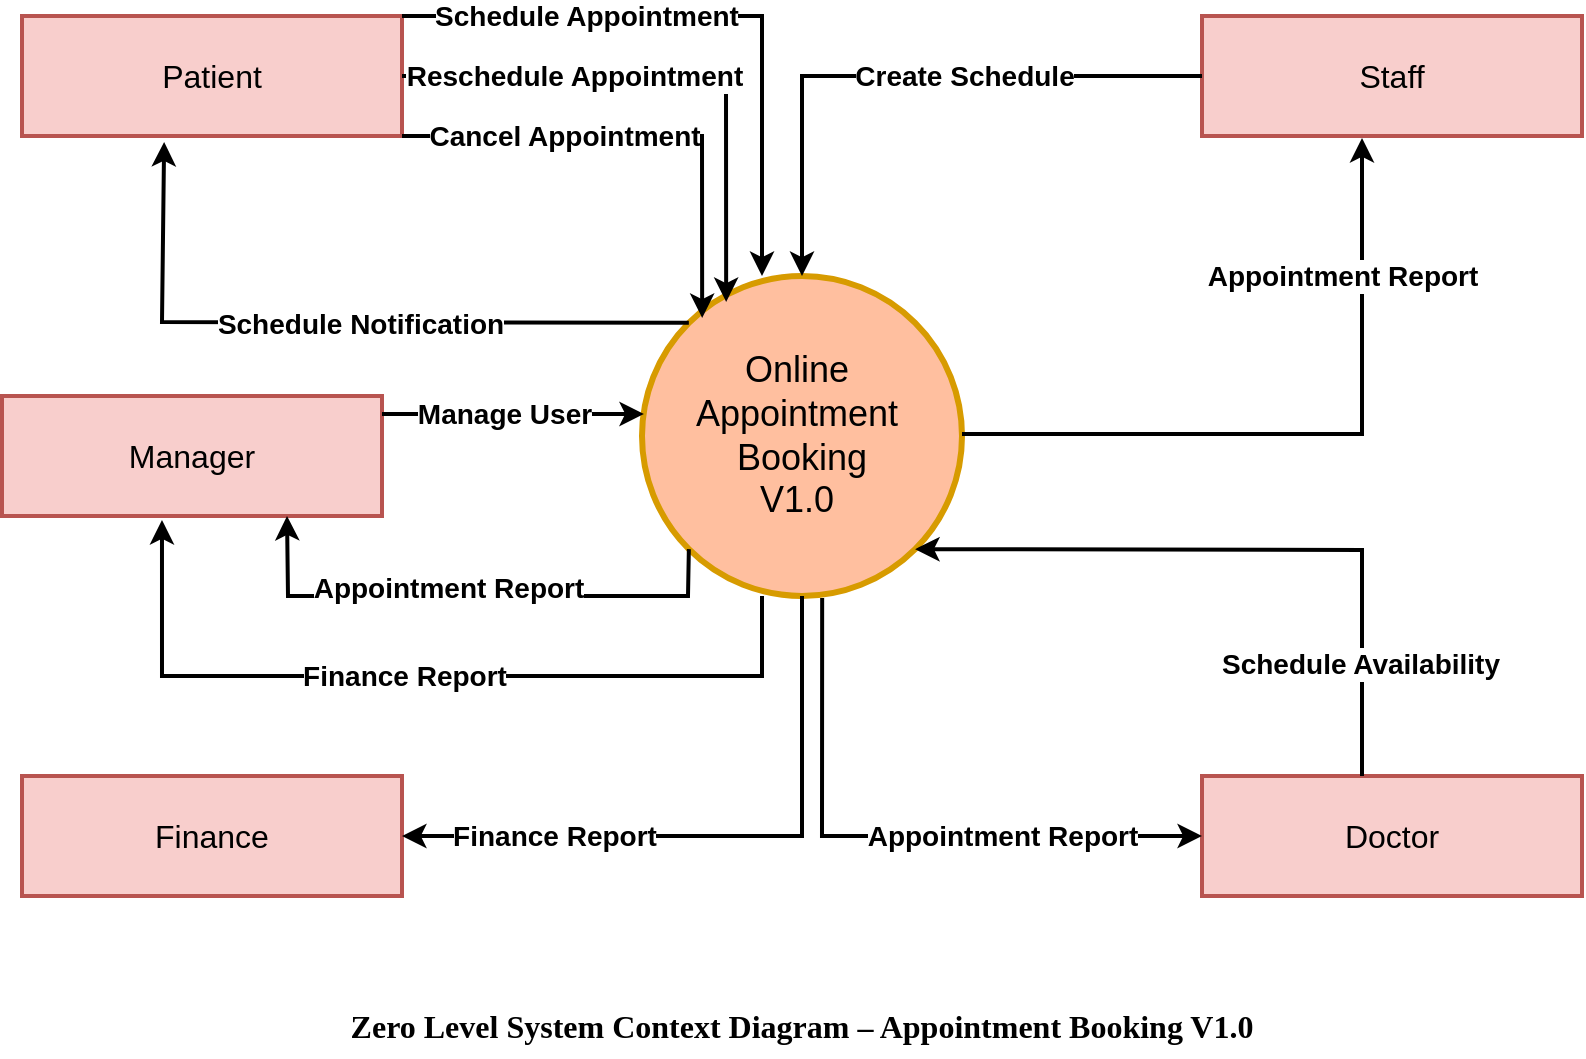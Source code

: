 <mxfile version="26.2.2">
  <diagram name="Page-1" id="c9db0220-8083-56f3-ca83-edcdcd058819">
    <mxGraphModel dx="1428" dy="841" grid="1" gridSize="10" guides="1" tooltips="1" connect="1" arrows="1" fold="1" page="1" pageScale="1.5" pageWidth="826" pageHeight="1169" background="none" math="0" shadow="0">
      <root>
        <mxCell id="0" style=";html=1;" />
        <mxCell id="1" style=";html=1;" parent="0" />
        <mxCell id="pz27FSsQbYzYwMsUfF1y-2" value="&lt;font style=&quot;font-size: 18px;&quot;&gt;Online&amp;nbsp;&lt;/font&gt;&lt;div&gt;&lt;font style=&quot;font-size: 18px;&quot;&gt;Appointment&amp;nbsp;&lt;/font&gt;&lt;/div&gt;&lt;div&gt;&lt;font style=&quot;font-size: 18px;&quot;&gt;Booking&lt;/font&gt;&lt;/div&gt;&lt;div&gt;&lt;font style=&quot;font-size: 18px;&quot;&gt;V1.0&amp;nbsp;&lt;/font&gt;&lt;/div&gt;" style="ellipse;whiteSpace=wrap;html=1;aspect=fixed;fillColor=#FFBF9F;strokeColor=#d79b00;strokeWidth=3;" parent="1" vertex="1">
          <mxGeometry x="440" y="360" width="160" height="160" as="geometry" />
        </mxCell>
        <mxCell id="pz27FSsQbYzYwMsUfF1y-3" value="Patient" style="rounded=0;whiteSpace=wrap;html=1;fontSize=16;fillColor=#f8cecc;strokeColor=#b85450;strokeWidth=2;" parent="1" vertex="1">
          <mxGeometry x="130" y="230" width="190" height="60" as="geometry" />
        </mxCell>
        <mxCell id="pz27FSsQbYzYwMsUfF1y-4" value="Staff" style="rounded=0;whiteSpace=wrap;html=1;fontSize=16;fillColor=#f8cecc;strokeColor=#b85450;strokeWidth=2;" parent="1" vertex="1">
          <mxGeometry x="720" y="230" width="190" height="60" as="geometry" />
        </mxCell>
        <mxCell id="pz27FSsQbYzYwMsUfF1y-5" value="Doctor" style="rounded=0;whiteSpace=wrap;html=1;fontSize=16;fillColor=#f8cecc;strokeColor=#b85450;strokeWidth=2;" parent="1" vertex="1">
          <mxGeometry x="720" y="610" width="190" height="60" as="geometry" />
        </mxCell>
        <mxCell id="pz27FSsQbYzYwMsUfF1y-6" value="Finance" style="rounded=0;whiteSpace=wrap;html=1;fontSize=16;fillColor=#f8cecc;strokeColor=#b85450;strokeWidth=2;" parent="1" vertex="1">
          <mxGeometry x="130" y="610" width="190" height="60" as="geometry" />
        </mxCell>
        <mxCell id="pz27FSsQbYzYwMsUfF1y-8" value="" style="endArrow=classic;html=1;rounded=0;strokeWidth=2;" parent="1" source="pz27FSsQbYzYwMsUfF1y-4" target="pz27FSsQbYzYwMsUfF1y-2" edge="1">
          <mxGeometry width="50" height="50" relative="1" as="geometry">
            <mxPoint x="520" y="330" as="sourcePoint" />
            <mxPoint x="570" y="280" as="targetPoint" />
            <Array as="points">
              <mxPoint x="520" y="260" />
            </Array>
          </mxGeometry>
        </mxCell>
        <mxCell id="pz27FSsQbYzYwMsUfF1y-9" value="&lt;font style=&quot;font-size: 14px;&quot;&gt;&lt;b&gt;Create Schedule&lt;/b&gt;&lt;/font&gt;" style="edgeLabel;html=1;align=center;verticalAlign=middle;resizable=0;points=[];" parent="pz27FSsQbYzYwMsUfF1y-8" vertex="1" connectable="0">
          <mxGeometry x="0.041" y="-2" relative="1" as="geometry">
            <mxPoint x="37" y="2" as="offset" />
          </mxGeometry>
        </mxCell>
        <mxCell id="pz27FSsQbYzYwMsUfF1y-12" value="" style="endArrow=classic;html=1;rounded=0;exitX=1;exitY=0;exitDx=0;exitDy=0;strokeWidth=2;" parent="1" source="pz27FSsQbYzYwMsUfF1y-3" edge="1">
          <mxGeometry width="50" height="50" relative="1" as="geometry">
            <mxPoint x="260" y="420" as="sourcePoint" />
            <mxPoint x="500" y="360" as="targetPoint" />
            <Array as="points">
              <mxPoint x="500" y="230" />
            </Array>
          </mxGeometry>
        </mxCell>
        <mxCell id="pz27FSsQbYzYwMsUfF1y-13" value="&lt;font style=&quot;font-size: 14px;&quot;&gt;&lt;b&gt;Schedule Appointment&lt;/b&gt;&lt;/font&gt;" style="edgeLabel;html=1;align=center;verticalAlign=middle;resizable=0;points=[];" parent="pz27FSsQbYzYwMsUfF1y-12" vertex="1" connectable="0">
          <mxGeometry x="-0.673" y="-1" relative="1" as="geometry">
            <mxPoint x="41" y="-1" as="offset" />
          </mxGeometry>
        </mxCell>
        <mxCell id="pz27FSsQbYzYwMsUfF1y-14" value="" style="endArrow=classic;html=1;rounded=0;exitX=0;exitY=0;exitDx=0;exitDy=0;entryX=0.374;entryY=1.05;entryDx=0;entryDy=0;entryPerimeter=0;strokeWidth=2;" parent="1" source="pz27FSsQbYzYwMsUfF1y-2" target="pz27FSsQbYzYwMsUfF1y-3" edge="1">
          <mxGeometry width="50" height="50" relative="1" as="geometry">
            <mxPoint x="260" y="450" as="sourcePoint" />
            <mxPoint x="170" y="383" as="targetPoint" />
            <Array as="points">
              <mxPoint x="200" y="383" />
            </Array>
          </mxGeometry>
        </mxCell>
        <mxCell id="pz27FSsQbYzYwMsUfF1y-15" value="&lt;font style=&quot;font-size: 14px;&quot;&gt;&lt;b&gt;Schedule Notification&lt;/b&gt;&lt;/font&gt;" style="edgeLabel;html=1;align=center;verticalAlign=middle;resizable=0;points=[];" parent="pz27FSsQbYzYwMsUfF1y-14" vertex="1" connectable="0">
          <mxGeometry x="-0.07" y="1" relative="1" as="geometry">
            <mxPoint as="offset" />
          </mxGeometry>
        </mxCell>
        <mxCell id="pz27FSsQbYzYwMsUfF1y-16" value="" style="endArrow=classic;html=1;rounded=0;exitX=0.5;exitY=1;exitDx=0;exitDy=0;entryX=1;entryY=0.5;entryDx=0;entryDy=0;strokeWidth=2;" parent="1" source="pz27FSsQbYzYwMsUfF1y-2" target="pz27FSsQbYzYwMsUfF1y-6" edge="1">
          <mxGeometry width="50" height="50" relative="1" as="geometry">
            <mxPoint x="310" y="550" as="sourcePoint" />
            <mxPoint x="390" y="590" as="targetPoint" />
            <Array as="points">
              <mxPoint x="520" y="640" />
            </Array>
          </mxGeometry>
        </mxCell>
        <mxCell id="pz27FSsQbYzYwMsUfF1y-17" value="&lt;font style=&quot;font-size: 14px;&quot;&gt;&lt;b&gt;Finance Report&lt;/b&gt;&lt;/font&gt;" style="edgeLabel;html=1;align=center;verticalAlign=middle;resizable=0;points=[];" parent="pz27FSsQbYzYwMsUfF1y-16" vertex="1" connectable="0">
          <mxGeometry x="0.525" relative="1" as="geometry">
            <mxPoint as="offset" />
          </mxGeometry>
        </mxCell>
        <mxCell id="pz27FSsQbYzYwMsUfF1y-18" value="" style="endArrow=classic;html=1;rounded=0;exitX=0.563;exitY=1.006;exitDx=0;exitDy=0;entryX=0;entryY=0.5;entryDx=0;entryDy=0;strokeWidth=2;exitPerimeter=0;" parent="1" source="pz27FSsQbYzYwMsUfF1y-2" target="pz27FSsQbYzYwMsUfF1y-5" edge="1">
          <mxGeometry width="50" height="50" relative="1" as="geometry">
            <mxPoint x="530" y="530" as="sourcePoint" />
            <mxPoint x="330" y="650" as="targetPoint" />
            <Array as="points">
              <mxPoint x="530" y="640" />
            </Array>
          </mxGeometry>
        </mxCell>
        <mxCell id="pz27FSsQbYzYwMsUfF1y-19" value="&lt;font style=&quot;font-size: 14px;&quot;&gt;&lt;b&gt;Appointment Report&lt;/b&gt;&lt;/font&gt;" style="edgeLabel;html=1;align=center;verticalAlign=middle;resizable=0;points=[];" parent="pz27FSsQbYzYwMsUfF1y-18" vertex="1" connectable="0">
          <mxGeometry x="0.525" relative="1" as="geometry">
            <mxPoint x="-27" as="offset" />
          </mxGeometry>
        </mxCell>
        <mxCell id="pz27FSsQbYzYwMsUfF1y-23" value="" style="endArrow=classic;html=1;rounded=0;entryX=1;entryY=1;entryDx=0;entryDy=0;strokeWidth=2;" parent="1" target="pz27FSsQbYzYwMsUfF1y-2" edge="1">
          <mxGeometry width="50" height="50" relative="1" as="geometry">
            <mxPoint x="800" y="610" as="sourcePoint" />
            <mxPoint x="800" y="470" as="targetPoint" />
            <Array as="points">
              <mxPoint x="800" y="497" />
            </Array>
          </mxGeometry>
        </mxCell>
        <mxCell id="pz27FSsQbYzYwMsUfF1y-24" value="&lt;font style=&quot;font-size: 14px;&quot;&gt;&lt;b&gt;Schedule Availability&lt;/b&gt;&lt;/font&gt;" style="edgeLabel;html=1;align=center;verticalAlign=middle;resizable=0;points=[];" parent="pz27FSsQbYzYwMsUfF1y-23" vertex="1" connectable="0">
          <mxGeometry x="-0.667" y="1" relative="1" as="geometry">
            <mxPoint as="offset" />
          </mxGeometry>
        </mxCell>
        <mxCell id="pz27FSsQbYzYwMsUfF1y-25" value="" style="endArrow=classic;html=1;rounded=0;strokeWidth=2;exitX=1;exitY=0;exitDx=0;exitDy=0;" parent="1" edge="1">
          <mxGeometry width="50" height="50" relative="1" as="geometry">
            <mxPoint x="600" y="439" as="sourcePoint" />
            <mxPoint x="800" y="291" as="targetPoint" />
            <Array as="points">
              <mxPoint x="800" y="439" />
              <mxPoint x="800" y="370" />
            </Array>
          </mxGeometry>
        </mxCell>
        <mxCell id="pz27FSsQbYzYwMsUfF1y-26" value="&lt;font style=&quot;font-size: 14px;&quot;&gt;&lt;b&gt;Appointment Report&lt;/b&gt;&lt;/font&gt;" style="edgeLabel;html=1;align=center;verticalAlign=middle;resizable=0;points=[];" parent="pz27FSsQbYzYwMsUfF1y-25" vertex="1" connectable="0">
          <mxGeometry x="0.041" y="-2" relative="1" as="geometry">
            <mxPoint x="9" y="-81" as="offset" />
          </mxGeometry>
        </mxCell>
        <mxCell id="pz27FSsQbYzYwMsUfF1y-27" value="&lt;font face=&quot;Verdana&quot; style=&quot;font-size: 16px;&quot;&gt;&lt;b&gt;Zero Level System Context Diagram – Appointment Booking V1.0&lt;/b&gt;&lt;/font&gt;" style="text;html=1;align=center;verticalAlign=middle;whiteSpace=wrap;rounded=0;" parent="1" vertex="1">
          <mxGeometry x="225" y="720" width="590" height="30" as="geometry" />
        </mxCell>
        <mxCell id="pz27FSsQbYzYwMsUfF1y-28" value="Manager" style="rounded=0;whiteSpace=wrap;html=1;fontSize=16;fillColor=#f8cecc;strokeColor=#b85450;strokeWidth=2;" parent="1" vertex="1">
          <mxGeometry x="120" y="420" width="190" height="60" as="geometry" />
        </mxCell>
        <mxCell id="pz27FSsQbYzYwMsUfF1y-29" value="" style="endArrow=classic;html=1;rounded=0;strokeWidth=2;entryX=0.006;entryY=0.431;entryDx=0;entryDy=0;exitX=1;exitY=0.15;exitDx=0;exitDy=0;entryPerimeter=0;exitPerimeter=0;" parent="1" source="pz27FSsQbYzYwMsUfF1y-28" target="pz27FSsQbYzYwMsUfF1y-2" edge="1">
          <mxGeometry width="50" height="50" relative="1" as="geometry">
            <mxPoint x="110" y="569" as="sourcePoint" />
            <mxPoint x="373" y="420" as="targetPoint" />
            <Array as="points" />
          </mxGeometry>
        </mxCell>
        <mxCell id="pz27FSsQbYzYwMsUfF1y-30" value="&lt;font style=&quot;font-size: 14px;&quot;&gt;&lt;b&gt;Manage User&lt;/b&gt;&lt;/font&gt;" style="edgeLabel;html=1;align=center;verticalAlign=middle;resizable=0;points=[];" parent="pz27FSsQbYzYwMsUfF1y-29" vertex="1" connectable="0">
          <mxGeometry x="0.041" y="-2" relative="1" as="geometry">
            <mxPoint x="-7" y="-2" as="offset" />
          </mxGeometry>
        </mxCell>
        <mxCell id="DY8fo4YmFeHWwfOobg-x-1" value="" style="endArrow=classic;html=1;rounded=0;exitX=1;exitY=0.5;exitDx=0;exitDy=0;strokeWidth=2;entryX=0.263;entryY=0.081;entryDx=0;entryDy=0;entryPerimeter=0;" edge="1" parent="1" source="pz27FSsQbYzYwMsUfF1y-3" target="pz27FSsQbYzYwMsUfF1y-2">
          <mxGeometry width="50" height="50" relative="1" as="geometry">
            <mxPoint x="330" y="240" as="sourcePoint" />
            <mxPoint x="510" y="370" as="targetPoint" />
            <Array as="points">
              <mxPoint x="482" y="260" />
            </Array>
          </mxGeometry>
        </mxCell>
        <mxCell id="DY8fo4YmFeHWwfOobg-x-2" value="&lt;font style=&quot;font-size: 14px;&quot;&gt;&lt;b style=&quot;&quot;&gt;Reschedule Appointment&lt;/b&gt;&lt;/font&gt;" style="edgeLabel;html=1;align=center;verticalAlign=middle;resizable=0;points=[];" vertex="1" connectable="0" parent="DY8fo4YmFeHWwfOobg-x-1">
          <mxGeometry x="-0.673" y="-1" relative="1" as="geometry">
            <mxPoint x="41" y="-1" as="offset" />
          </mxGeometry>
        </mxCell>
        <mxCell id="DY8fo4YmFeHWwfOobg-x-3" value="" style="endArrow=classic;html=1;rounded=0;exitX=1;exitY=1;exitDx=0;exitDy=0;strokeWidth=2;entryX=0.188;entryY=0.131;entryDx=0;entryDy=0;entryPerimeter=0;" edge="1" parent="1" source="pz27FSsQbYzYwMsUfF1y-3" target="pz27FSsQbYzYwMsUfF1y-2">
          <mxGeometry width="50" height="50" relative="1" as="geometry">
            <mxPoint x="330" y="270" as="sourcePoint" />
            <mxPoint x="492" y="383" as="targetPoint" />
            <Array as="points">
              <mxPoint x="470" y="290" />
            </Array>
          </mxGeometry>
        </mxCell>
        <mxCell id="DY8fo4YmFeHWwfOobg-x-4" value="&lt;font style=&quot;font-size: 14px;&quot;&gt;&lt;b style=&quot;&quot;&gt;Cancel Appointment&lt;/b&gt;&lt;/font&gt;" style="edgeLabel;html=1;align=center;verticalAlign=middle;resizable=0;points=[];" vertex="1" connectable="0" parent="DY8fo4YmFeHWwfOobg-x-3">
          <mxGeometry x="-0.673" y="-1" relative="1" as="geometry">
            <mxPoint x="41" y="-1" as="offset" />
          </mxGeometry>
        </mxCell>
        <mxCell id="DY8fo4YmFeHWwfOobg-x-5" value="" style="endArrow=classic;html=1;rounded=0;strokeWidth=2;entryX=0.75;entryY=1;entryDx=0;entryDy=0;exitX=0;exitY=1;exitDx=0;exitDy=0;" edge="1" parent="1" source="pz27FSsQbYzYwMsUfF1y-2" target="pz27FSsQbYzYwMsUfF1y-28">
          <mxGeometry width="50" height="50" relative="1" as="geometry">
            <mxPoint x="320" y="439" as="sourcePoint" />
            <mxPoint x="451" y="439" as="targetPoint" />
            <Array as="points">
              <mxPoint x="463" y="520" />
              <mxPoint x="263" y="520" />
            </Array>
          </mxGeometry>
        </mxCell>
        <mxCell id="DY8fo4YmFeHWwfOobg-x-6" value="&lt;font style=&quot;font-size: 14px;&quot;&gt;&lt;b&gt;Appointment Report&lt;/b&gt;&lt;/font&gt;" style="edgeLabel;html=1;align=center;verticalAlign=middle;resizable=0;points=[];" vertex="1" connectable="0" parent="DY8fo4YmFeHWwfOobg-x-5">
          <mxGeometry x="0.041" y="-2" relative="1" as="geometry">
            <mxPoint x="-7" y="-2" as="offset" />
          </mxGeometry>
        </mxCell>
        <mxCell id="DY8fo4YmFeHWwfOobg-x-10" value="" style="endArrow=classic;html=1;rounded=0;strokeWidth=2;entryX=0.421;entryY=1.033;entryDx=0;entryDy=0;exitX=0.375;exitY=1;exitDx=0;exitDy=0;exitPerimeter=0;entryPerimeter=0;" edge="1" parent="1" source="pz27FSsQbYzYwMsUfF1y-2" target="pz27FSsQbYzYwMsUfF1y-28">
          <mxGeometry width="50" height="50" relative="1" as="geometry">
            <mxPoint x="473" y="537" as="sourcePoint" />
            <mxPoint x="273" y="520" as="targetPoint" />
            <Array as="points">
              <mxPoint x="500" y="560" />
              <mxPoint x="200" y="560" />
            </Array>
          </mxGeometry>
        </mxCell>
        <mxCell id="DY8fo4YmFeHWwfOobg-x-11" value="&lt;font style=&quot;font-size: 14px;&quot;&gt;&lt;b&gt;Finance Report&lt;/b&gt;&lt;/font&gt;" style="edgeLabel;html=1;align=center;verticalAlign=middle;resizable=0;points=[];" vertex="1" connectable="0" parent="DY8fo4YmFeHWwfOobg-x-10">
          <mxGeometry x="0.041" y="-2" relative="1" as="geometry">
            <mxPoint x="-2" y="2" as="offset" />
          </mxGeometry>
        </mxCell>
      </root>
    </mxGraphModel>
  </diagram>
</mxfile>
